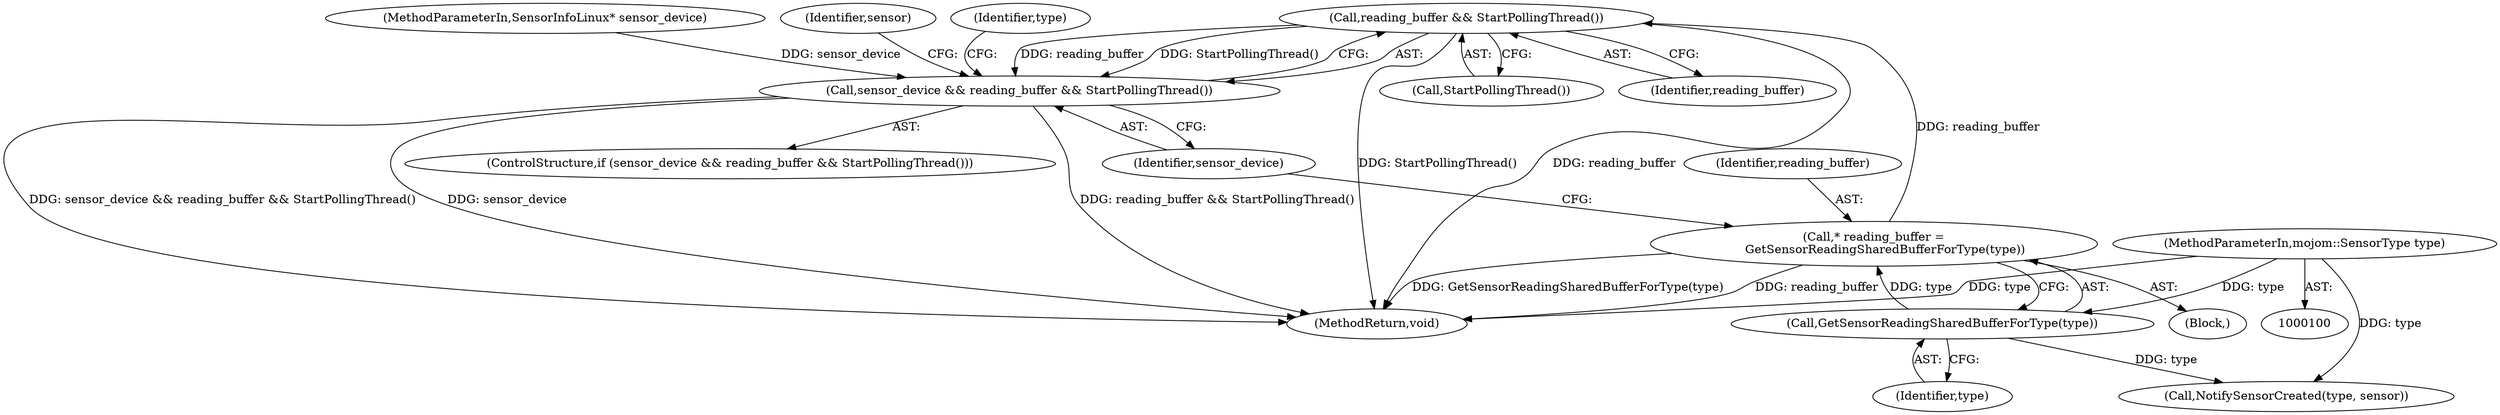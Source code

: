 digraph "0_Chrome_c0c8978849ac57e4ecd613ddc8ff7852a2054734_24@API" {
"1000115" [label="(Call,reading_buffer && StartPollingThread())"];
"1000108" [label="(Call,* reading_buffer =\n      GetSensorReadingSharedBufferForType(type))"];
"1000110" [label="(Call,GetSensorReadingSharedBufferForType(type))"];
"1000101" [label="(MethodParameterIn,mojom::SensorType type)"];
"1000113" [label="(Call,sensor_device && reading_buffer && StartPollingThread())"];
"1000109" [label="(Identifier,reading_buffer)"];
"1000102" [label="(MethodParameterIn,SensorInfoLinux* sensor_device)"];
"1000126" [label="(MethodReturn,void)"];
"1000103" [label="(Block,)"];
"1000117" [label="(Call,StartPollingThread())"];
"1000110" [label="(Call,GetSensorReadingSharedBufferForType(type))"];
"1000112" [label="(ControlStructure,if (sensor_device && reading_buffer && StartPollingThread()))"];
"1000111" [label="(Identifier,type)"];
"1000113" [label="(Call,sensor_device && reading_buffer && StartPollingThread())"];
"1000120" [label="(Identifier,sensor)"];
"1000101" [label="(MethodParameterIn,mojom::SensorType type)"];
"1000123" [label="(Call,NotifySensorCreated(type, sensor))"];
"1000124" [label="(Identifier,type)"];
"1000108" [label="(Call,* reading_buffer =\n      GetSensorReadingSharedBufferForType(type))"];
"1000116" [label="(Identifier,reading_buffer)"];
"1000114" [label="(Identifier,sensor_device)"];
"1000115" [label="(Call,reading_buffer && StartPollingThread())"];
"1000115" -> "1000113"  [label="AST: "];
"1000115" -> "1000116"  [label="CFG: "];
"1000115" -> "1000117"  [label="CFG: "];
"1000116" -> "1000115"  [label="AST: "];
"1000117" -> "1000115"  [label="AST: "];
"1000113" -> "1000115"  [label="CFG: "];
"1000115" -> "1000126"  [label="DDG: StartPollingThread()"];
"1000115" -> "1000126"  [label="DDG: reading_buffer"];
"1000115" -> "1000113"  [label="DDG: reading_buffer"];
"1000115" -> "1000113"  [label="DDG: StartPollingThread()"];
"1000108" -> "1000115"  [label="DDG: reading_buffer"];
"1000108" -> "1000103"  [label="AST: "];
"1000108" -> "1000110"  [label="CFG: "];
"1000109" -> "1000108"  [label="AST: "];
"1000110" -> "1000108"  [label="AST: "];
"1000114" -> "1000108"  [label="CFG: "];
"1000108" -> "1000126"  [label="DDG: reading_buffer"];
"1000108" -> "1000126"  [label="DDG: GetSensorReadingSharedBufferForType(type)"];
"1000110" -> "1000108"  [label="DDG: type"];
"1000110" -> "1000111"  [label="CFG: "];
"1000111" -> "1000110"  [label="AST: "];
"1000101" -> "1000110"  [label="DDG: type"];
"1000110" -> "1000123"  [label="DDG: type"];
"1000101" -> "1000100"  [label="AST: "];
"1000101" -> "1000126"  [label="DDG: type"];
"1000101" -> "1000123"  [label="DDG: type"];
"1000113" -> "1000112"  [label="AST: "];
"1000113" -> "1000114"  [label="CFG: "];
"1000114" -> "1000113"  [label="AST: "];
"1000120" -> "1000113"  [label="CFG: "];
"1000124" -> "1000113"  [label="CFG: "];
"1000113" -> "1000126"  [label="DDG: sensor_device"];
"1000113" -> "1000126"  [label="DDG: reading_buffer && StartPollingThread()"];
"1000113" -> "1000126"  [label="DDG: sensor_device && reading_buffer && StartPollingThread()"];
"1000102" -> "1000113"  [label="DDG: sensor_device"];
}
